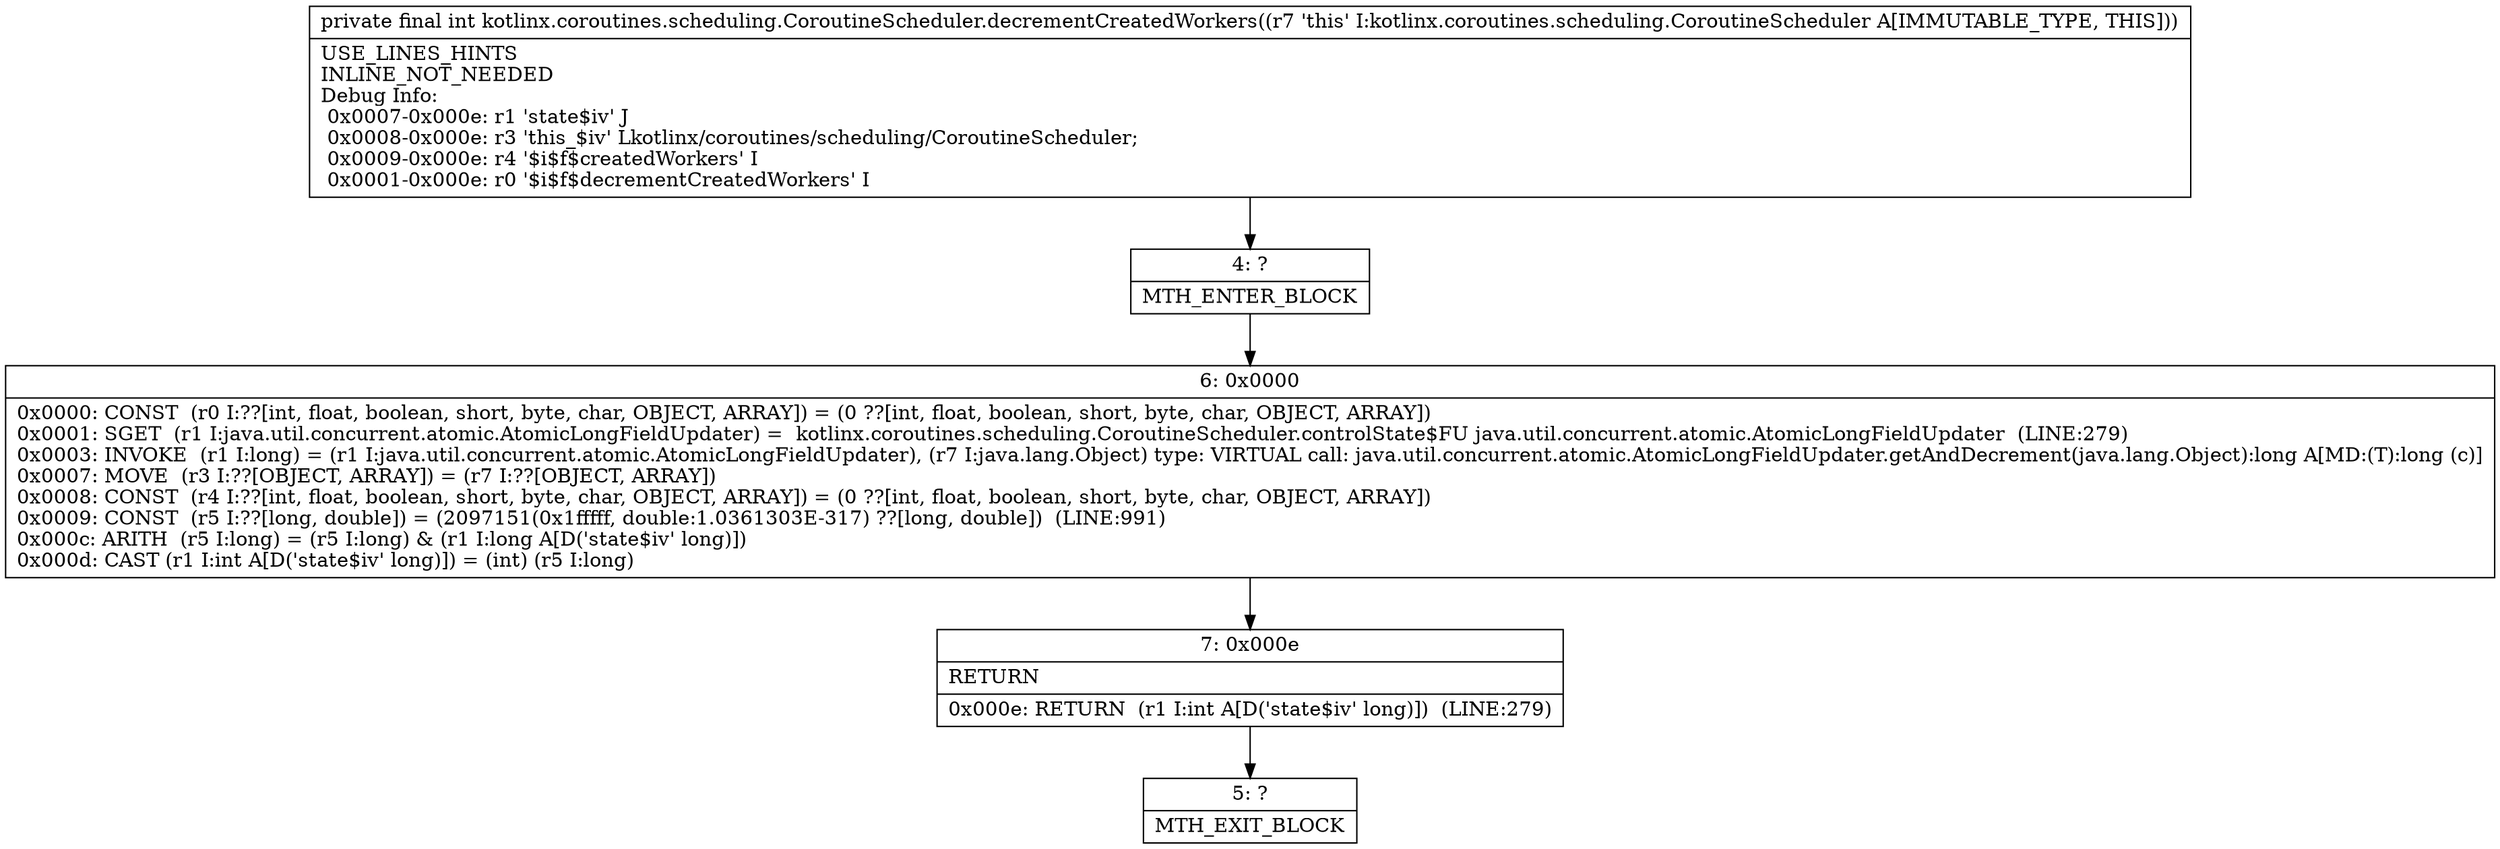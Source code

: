 digraph "CFG forkotlinx.coroutines.scheduling.CoroutineScheduler.decrementCreatedWorkers()I" {
Node_4 [shape=record,label="{4\:\ ?|MTH_ENTER_BLOCK\l}"];
Node_6 [shape=record,label="{6\:\ 0x0000|0x0000: CONST  (r0 I:??[int, float, boolean, short, byte, char, OBJECT, ARRAY]) = (0 ??[int, float, boolean, short, byte, char, OBJECT, ARRAY]) \l0x0001: SGET  (r1 I:java.util.concurrent.atomic.AtomicLongFieldUpdater) =  kotlinx.coroutines.scheduling.CoroutineScheduler.controlState$FU java.util.concurrent.atomic.AtomicLongFieldUpdater  (LINE:279)\l0x0003: INVOKE  (r1 I:long) = (r1 I:java.util.concurrent.atomic.AtomicLongFieldUpdater), (r7 I:java.lang.Object) type: VIRTUAL call: java.util.concurrent.atomic.AtomicLongFieldUpdater.getAndDecrement(java.lang.Object):long A[MD:(T):long (c)]\l0x0007: MOVE  (r3 I:??[OBJECT, ARRAY]) = (r7 I:??[OBJECT, ARRAY]) \l0x0008: CONST  (r4 I:??[int, float, boolean, short, byte, char, OBJECT, ARRAY]) = (0 ??[int, float, boolean, short, byte, char, OBJECT, ARRAY]) \l0x0009: CONST  (r5 I:??[long, double]) = (2097151(0x1fffff, double:1.0361303E\-317) ??[long, double])  (LINE:991)\l0x000c: ARITH  (r5 I:long) = (r5 I:long) & (r1 I:long A[D('state$iv' long)]) \l0x000d: CAST (r1 I:int A[D('state$iv' long)]) = (int) (r5 I:long) \l}"];
Node_7 [shape=record,label="{7\:\ 0x000e|RETURN\l|0x000e: RETURN  (r1 I:int A[D('state$iv' long)])  (LINE:279)\l}"];
Node_5 [shape=record,label="{5\:\ ?|MTH_EXIT_BLOCK\l}"];
MethodNode[shape=record,label="{private final int kotlinx.coroutines.scheduling.CoroutineScheduler.decrementCreatedWorkers((r7 'this' I:kotlinx.coroutines.scheduling.CoroutineScheduler A[IMMUTABLE_TYPE, THIS]))  | USE_LINES_HINTS\lINLINE_NOT_NEEDED\lDebug Info:\l  0x0007\-0x000e: r1 'state$iv' J\l  0x0008\-0x000e: r3 'this_$iv' Lkotlinx\/coroutines\/scheduling\/CoroutineScheduler;\l  0x0009\-0x000e: r4 '$i$f$createdWorkers' I\l  0x0001\-0x000e: r0 '$i$f$decrementCreatedWorkers' I\l}"];
MethodNode -> Node_4;Node_4 -> Node_6;
Node_6 -> Node_7;
Node_7 -> Node_5;
}

